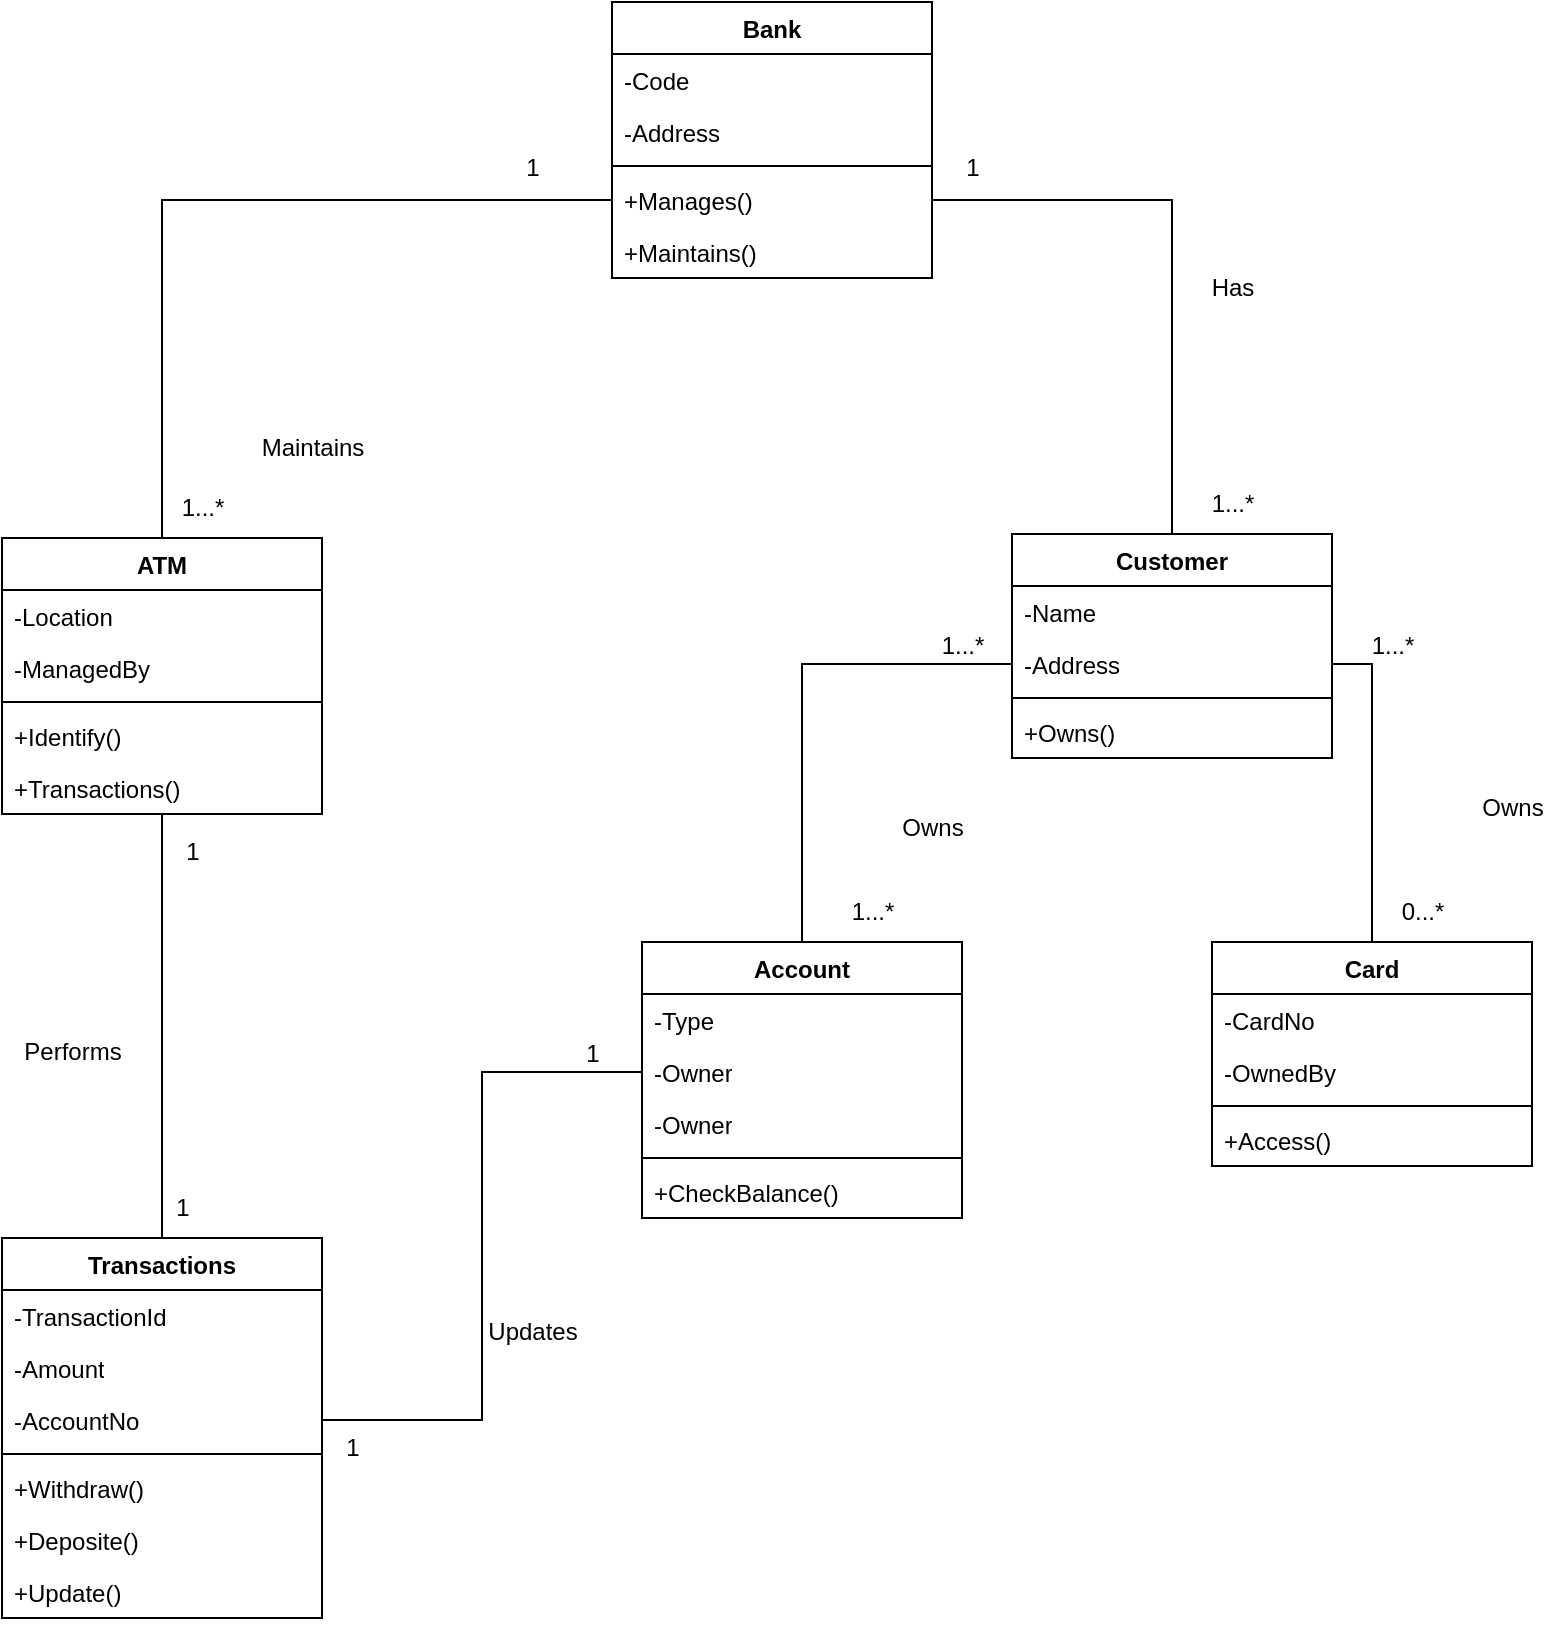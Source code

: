 <mxfile>
    <diagram id="C5RBs43oDa-KdzZeNtuy" name="Page-1">
        <mxGraphModel dx="908" dy="845" grid="1" gridSize="10" guides="1" tooltips="1" connect="1" arrows="1" fold="1" page="1" pageScale="1" pageWidth="827" pageHeight="1169" math="0" shadow="0">
            <root>
                <mxCell id="WIyWlLk6GJQsqaUBKTNV-0"/>
                <mxCell id="WIyWlLk6GJQsqaUBKTNV-1" parent="WIyWlLk6GJQsqaUBKTNV-0"/>
                <mxCell id="vBzhF_Si6mm2w_rLmE1z-6" value="Bank" style="swimlane;fontStyle=1;align=center;verticalAlign=top;childLayout=stackLayout;horizontal=1;startSize=26;horizontalStack=0;resizeParent=1;resizeParentMax=0;resizeLast=0;collapsible=1;marginBottom=0;whiteSpace=wrap;html=1;" parent="WIyWlLk6GJQsqaUBKTNV-1" vertex="1">
                    <mxGeometry x="340" y="40" width="160" height="138" as="geometry"/>
                </mxCell>
                <mxCell id="vBzhF_Si6mm2w_rLmE1z-7" value="-Code" style="text;strokeColor=none;fillColor=none;align=left;verticalAlign=top;spacingLeft=4;spacingRight=4;overflow=hidden;rotatable=0;points=[[0,0.5],[1,0.5]];portConstraint=eastwest;whiteSpace=wrap;html=1;" parent="vBzhF_Si6mm2w_rLmE1z-6" vertex="1">
                    <mxGeometry y="26" width="160" height="26" as="geometry"/>
                </mxCell>
                <mxCell id="vBzhF_Si6mm2w_rLmE1z-10" value="-Address" style="text;strokeColor=none;fillColor=none;align=left;verticalAlign=top;spacingLeft=4;spacingRight=4;overflow=hidden;rotatable=0;points=[[0,0.5],[1,0.5]];portConstraint=eastwest;whiteSpace=wrap;html=1;" parent="vBzhF_Si6mm2w_rLmE1z-6" vertex="1">
                    <mxGeometry y="52" width="160" height="26" as="geometry"/>
                </mxCell>
                <mxCell id="vBzhF_Si6mm2w_rLmE1z-8" value="" style="line;strokeWidth=1;fillColor=none;align=left;verticalAlign=middle;spacingTop=-1;spacingLeft=3;spacingRight=3;rotatable=0;labelPosition=right;points=[];portConstraint=eastwest;strokeColor=inherit;" parent="vBzhF_Si6mm2w_rLmE1z-6" vertex="1">
                    <mxGeometry y="78" width="160" height="8" as="geometry"/>
                </mxCell>
                <mxCell id="vBzhF_Si6mm2w_rLmE1z-9" value="+Manages()&lt;span style=&quot;color: rgba(0, 0, 0, 0); font-family: monospace; font-size: 0px; text-wrap: nowrap;&quot;&gt;%3CmxGraphModel%3E%3Croot%3E%3CmxCell%20id%3D%220%22%2F%3E%3CmxCell%20id%3D%221%22%20parent%3D%220%22%2F%3E%3CmxCell%20id%3D%222%22%20value%3D%22%2BManages()%22%20style%3D%22text%3BstrokeColor%3Dnone%3BfillColor%3Dnone%3Balign%3Dleft%3BverticalAlign%3Dmiddle%3BspacingLeft%3D4%3BspacingRight%3D4%3Boverflow%3Dhidden%3Bpoints%3D%5B%5B0%2C0.5%5D%2C%5B1%2C0.5%5D%5D%3BportConstraint%3Deastwest%3Brotatable%3D0%3BwhiteSpace%3Dwrap%3Bhtml%3D1%3B%22%20vertex%3D%221%22%20parent%3D%221%22%3E%3CmxGeometry%20x%3D%22274%22%20y%3D%22350%22%20width%3D%22140%22%20height%3D%2230%22%20as%3D%22geometry%22%2F%3E%3C%2FmxCell%3E%3C%2Froot%3E%3C%2FmxGraphModel%3E&lt;/span&gt;" style="text;strokeColor=none;fillColor=none;align=left;verticalAlign=top;spacingLeft=4;spacingRight=4;overflow=hidden;rotatable=0;points=[[0,0.5],[1,0.5]];portConstraint=eastwest;whiteSpace=wrap;html=1;" parent="vBzhF_Si6mm2w_rLmE1z-6" vertex="1">
                    <mxGeometry y="86" width="160" height="26" as="geometry"/>
                </mxCell>
                <mxCell id="vBzhF_Si6mm2w_rLmE1z-11" value="+Maintains()" style="text;strokeColor=none;fillColor=none;align=left;verticalAlign=top;spacingLeft=4;spacingRight=4;overflow=hidden;rotatable=0;points=[[0,0.5],[1,0.5]];portConstraint=eastwest;whiteSpace=wrap;html=1;" parent="vBzhF_Si6mm2w_rLmE1z-6" vertex="1">
                    <mxGeometry y="112" width="160" height="26" as="geometry"/>
                </mxCell>
                <mxCell id="vBzhF_Si6mm2w_rLmE1z-12" value="Customer" style="swimlane;fontStyle=1;align=center;verticalAlign=top;childLayout=stackLayout;horizontal=1;startSize=26;horizontalStack=0;resizeParent=1;resizeParentMax=0;resizeLast=0;collapsible=1;marginBottom=0;whiteSpace=wrap;html=1;" parent="WIyWlLk6GJQsqaUBKTNV-1" vertex="1">
                    <mxGeometry x="540" y="306" width="160" height="112" as="geometry"/>
                </mxCell>
                <mxCell id="vBzhF_Si6mm2w_rLmE1z-13" value="-Name" style="text;strokeColor=none;fillColor=none;align=left;verticalAlign=top;spacingLeft=4;spacingRight=4;overflow=hidden;rotatable=0;points=[[0,0.5],[1,0.5]];portConstraint=eastwest;whiteSpace=wrap;html=1;" parent="vBzhF_Si6mm2w_rLmE1z-12" vertex="1">
                    <mxGeometry y="26" width="160" height="26" as="geometry"/>
                </mxCell>
                <mxCell id="vBzhF_Si6mm2w_rLmE1z-17" value="-Address" style="text;strokeColor=none;fillColor=none;align=left;verticalAlign=top;spacingLeft=4;spacingRight=4;overflow=hidden;rotatable=0;points=[[0,0.5],[1,0.5]];portConstraint=eastwest;whiteSpace=wrap;html=1;" parent="vBzhF_Si6mm2w_rLmE1z-12" vertex="1">
                    <mxGeometry y="52" width="160" height="26" as="geometry"/>
                </mxCell>
                <mxCell id="vBzhF_Si6mm2w_rLmE1z-14" value="" style="line;strokeWidth=1;fillColor=none;align=left;verticalAlign=middle;spacingTop=-1;spacingLeft=3;spacingRight=3;rotatable=0;labelPosition=right;points=[];portConstraint=eastwest;strokeColor=inherit;" parent="vBzhF_Si6mm2w_rLmE1z-12" vertex="1">
                    <mxGeometry y="78" width="160" height="8" as="geometry"/>
                </mxCell>
                <mxCell id="vBzhF_Si6mm2w_rLmE1z-15" value="+Owns()" style="text;strokeColor=none;fillColor=none;align=left;verticalAlign=top;spacingLeft=4;spacingRight=4;overflow=hidden;rotatable=0;points=[[0,0.5],[1,0.5]];portConstraint=eastwest;whiteSpace=wrap;html=1;" parent="vBzhF_Si6mm2w_rLmE1z-12" vertex="1">
                    <mxGeometry y="86" width="160" height="26" as="geometry"/>
                </mxCell>
                <mxCell id="vBzhF_Si6mm2w_rLmE1z-62" style="edgeStyle=orthogonalEdgeStyle;rounded=0;orthogonalLoop=1;jettySize=auto;html=1;exitX=0.5;exitY=1;exitDx=0;exitDy=0;endArrow=none;endFill=0;" parent="WIyWlLk6GJQsqaUBKTNV-1" source="vBzhF_Si6mm2w_rLmE1z-18" target="vBzhF_Si6mm2w_rLmE1z-34" edge="1">
                    <mxGeometry relative="1" as="geometry"/>
                </mxCell>
                <mxCell id="vBzhF_Si6mm2w_rLmE1z-18" value="ATM" style="swimlane;fontStyle=1;align=center;verticalAlign=top;childLayout=stackLayout;horizontal=1;startSize=26;horizontalStack=0;resizeParent=1;resizeParentMax=0;resizeLast=0;collapsible=1;marginBottom=0;whiteSpace=wrap;html=1;" parent="WIyWlLk6GJQsqaUBKTNV-1" vertex="1">
                    <mxGeometry x="35" y="308" width="160" height="138" as="geometry"/>
                </mxCell>
                <mxCell id="vBzhF_Si6mm2w_rLmE1z-19" value="-Location" style="text;strokeColor=none;fillColor=none;align=left;verticalAlign=top;spacingLeft=4;spacingRight=4;overflow=hidden;rotatable=0;points=[[0,0.5],[1,0.5]];portConstraint=eastwest;whiteSpace=wrap;html=1;" parent="vBzhF_Si6mm2w_rLmE1z-18" vertex="1">
                    <mxGeometry y="26" width="160" height="26" as="geometry"/>
                </mxCell>
                <mxCell id="vBzhF_Si6mm2w_rLmE1z-20" value="-ManagedBy" style="text;strokeColor=none;fillColor=none;align=left;verticalAlign=top;spacingLeft=4;spacingRight=4;overflow=hidden;rotatable=0;points=[[0,0.5],[1,0.5]];portConstraint=eastwest;whiteSpace=wrap;html=1;" parent="vBzhF_Si6mm2w_rLmE1z-18" vertex="1">
                    <mxGeometry y="52" width="160" height="26" as="geometry"/>
                </mxCell>
                <mxCell id="vBzhF_Si6mm2w_rLmE1z-21" value="" style="line;strokeWidth=1;fillColor=none;align=left;verticalAlign=middle;spacingTop=-1;spacingLeft=3;spacingRight=3;rotatable=0;labelPosition=right;points=[];portConstraint=eastwest;strokeColor=inherit;" parent="vBzhF_Si6mm2w_rLmE1z-18" vertex="1">
                    <mxGeometry y="78" width="160" height="8" as="geometry"/>
                </mxCell>
                <mxCell id="vBzhF_Si6mm2w_rLmE1z-22" value="+Identify()" style="text;strokeColor=none;fillColor=none;align=left;verticalAlign=top;spacingLeft=4;spacingRight=4;overflow=hidden;rotatable=0;points=[[0,0.5],[1,0.5]];portConstraint=eastwest;whiteSpace=wrap;html=1;" parent="vBzhF_Si6mm2w_rLmE1z-18" vertex="1">
                    <mxGeometry y="86" width="160" height="26" as="geometry"/>
                </mxCell>
                <mxCell id="vBzhF_Si6mm2w_rLmE1z-23" value="+Transactions()" style="text;strokeColor=none;fillColor=none;align=left;verticalAlign=top;spacingLeft=4;spacingRight=4;overflow=hidden;rotatable=0;points=[[0,0.5],[1,0.5]];portConstraint=eastwest;whiteSpace=wrap;html=1;" parent="vBzhF_Si6mm2w_rLmE1z-18" vertex="1">
                    <mxGeometry y="112" width="160" height="26" as="geometry"/>
                </mxCell>
                <mxCell id="vBzhF_Si6mm2w_rLmE1z-24" value="Account" style="swimlane;fontStyle=1;align=center;verticalAlign=top;childLayout=stackLayout;horizontal=1;startSize=26;horizontalStack=0;resizeParent=1;resizeParentMax=0;resizeLast=0;collapsible=1;marginBottom=0;whiteSpace=wrap;html=1;" parent="WIyWlLk6GJQsqaUBKTNV-1" vertex="1">
                    <mxGeometry x="355" y="510" width="160" height="138" as="geometry"/>
                </mxCell>
                <mxCell id="vBzhF_Si6mm2w_rLmE1z-25" value="-Type" style="text;strokeColor=none;fillColor=none;align=left;verticalAlign=top;spacingLeft=4;spacingRight=4;overflow=hidden;rotatable=0;points=[[0,0.5],[1,0.5]];portConstraint=eastwest;whiteSpace=wrap;html=1;" parent="vBzhF_Si6mm2w_rLmE1z-24" vertex="1">
                    <mxGeometry y="26" width="160" height="26" as="geometry"/>
                </mxCell>
                <mxCell id="vBzhF_Si6mm2w_rLmE1z-26" value="-Owner" style="text;strokeColor=none;fillColor=none;align=left;verticalAlign=top;spacingLeft=4;spacingRight=4;overflow=hidden;rotatable=0;points=[[0,0.5],[1,0.5]];portConstraint=eastwest;whiteSpace=wrap;html=1;" parent="vBzhF_Si6mm2w_rLmE1z-24" vertex="1">
                    <mxGeometry y="52" width="160" height="26" as="geometry"/>
                </mxCell>
                <mxCell id="vBzhF_Si6mm2w_rLmE1z-40" value="-Owner" style="text;strokeColor=none;fillColor=none;align=left;verticalAlign=top;spacingLeft=4;spacingRight=4;overflow=hidden;rotatable=0;points=[[0,0.5],[1,0.5]];portConstraint=eastwest;whiteSpace=wrap;html=1;" parent="vBzhF_Si6mm2w_rLmE1z-24" vertex="1">
                    <mxGeometry y="78" width="160" height="26" as="geometry"/>
                </mxCell>
                <mxCell id="vBzhF_Si6mm2w_rLmE1z-27" value="" style="line;strokeWidth=1;fillColor=none;align=left;verticalAlign=middle;spacingTop=-1;spacingLeft=3;spacingRight=3;rotatable=0;labelPosition=right;points=[];portConstraint=eastwest;strokeColor=inherit;" parent="vBzhF_Si6mm2w_rLmE1z-24" vertex="1">
                    <mxGeometry y="104" width="160" height="8" as="geometry"/>
                </mxCell>
                <mxCell id="vBzhF_Si6mm2w_rLmE1z-28" value="+CheckBalance()" style="text;strokeColor=none;fillColor=none;align=left;verticalAlign=top;spacingLeft=4;spacingRight=4;overflow=hidden;rotatable=0;points=[[0,0.5],[1,0.5]];portConstraint=eastwest;whiteSpace=wrap;html=1;" parent="vBzhF_Si6mm2w_rLmE1z-24" vertex="1">
                    <mxGeometry y="112" width="160" height="26" as="geometry"/>
                </mxCell>
                <mxCell id="vBzhF_Si6mm2w_rLmE1z-29" value="Card" style="swimlane;fontStyle=1;align=center;verticalAlign=top;childLayout=stackLayout;horizontal=1;startSize=26;horizontalStack=0;resizeParent=1;resizeParentMax=0;resizeLast=0;collapsible=1;marginBottom=0;whiteSpace=wrap;html=1;" parent="WIyWlLk6GJQsqaUBKTNV-1" vertex="1">
                    <mxGeometry x="640" y="510" width="160" height="112" as="geometry"/>
                </mxCell>
                <mxCell id="vBzhF_Si6mm2w_rLmE1z-30" value="-CardNo" style="text;strokeColor=none;fillColor=none;align=left;verticalAlign=top;spacingLeft=4;spacingRight=4;overflow=hidden;rotatable=0;points=[[0,0.5],[1,0.5]];portConstraint=eastwest;whiteSpace=wrap;html=1;" parent="vBzhF_Si6mm2w_rLmE1z-29" vertex="1">
                    <mxGeometry y="26" width="160" height="26" as="geometry"/>
                </mxCell>
                <mxCell id="vBzhF_Si6mm2w_rLmE1z-31" value="-OwnedBy" style="text;strokeColor=none;fillColor=none;align=left;verticalAlign=top;spacingLeft=4;spacingRight=4;overflow=hidden;rotatable=0;points=[[0,0.5],[1,0.5]];portConstraint=eastwest;whiteSpace=wrap;html=1;" parent="vBzhF_Si6mm2w_rLmE1z-29" vertex="1">
                    <mxGeometry y="52" width="160" height="26" as="geometry"/>
                </mxCell>
                <mxCell id="vBzhF_Si6mm2w_rLmE1z-32" value="" style="line;strokeWidth=1;fillColor=none;align=left;verticalAlign=middle;spacingTop=-1;spacingLeft=3;spacingRight=3;rotatable=0;labelPosition=right;points=[];portConstraint=eastwest;strokeColor=inherit;" parent="vBzhF_Si6mm2w_rLmE1z-29" vertex="1">
                    <mxGeometry y="78" width="160" height="8" as="geometry"/>
                </mxCell>
                <mxCell id="vBzhF_Si6mm2w_rLmE1z-33" value="+Access()" style="text;strokeColor=none;fillColor=none;align=left;verticalAlign=top;spacingLeft=4;spacingRight=4;overflow=hidden;rotatable=0;points=[[0,0.5],[1,0.5]];portConstraint=eastwest;whiteSpace=wrap;html=1;" parent="vBzhF_Si6mm2w_rLmE1z-29" vertex="1">
                    <mxGeometry y="86" width="160" height="26" as="geometry"/>
                </mxCell>
                <mxCell id="vBzhF_Si6mm2w_rLmE1z-34" value="Transactions" style="swimlane;fontStyle=1;align=center;verticalAlign=top;childLayout=stackLayout;horizontal=1;startSize=26;horizontalStack=0;resizeParent=1;resizeParentMax=0;resizeLast=0;collapsible=1;marginBottom=0;whiteSpace=wrap;html=1;" parent="WIyWlLk6GJQsqaUBKTNV-1" vertex="1">
                    <mxGeometry x="35" y="658" width="160" height="190" as="geometry"/>
                </mxCell>
                <mxCell id="vBzhF_Si6mm2w_rLmE1z-35" value="-TransactionId" style="text;strokeColor=none;fillColor=none;align=left;verticalAlign=top;spacingLeft=4;spacingRight=4;overflow=hidden;rotatable=0;points=[[0,0.5],[1,0.5]];portConstraint=eastwest;whiteSpace=wrap;html=1;" parent="vBzhF_Si6mm2w_rLmE1z-34" vertex="1">
                    <mxGeometry y="26" width="160" height="26" as="geometry"/>
                </mxCell>
                <mxCell id="vBzhF_Si6mm2w_rLmE1z-43" value="-Amount" style="text;strokeColor=none;fillColor=none;align=left;verticalAlign=top;spacingLeft=4;spacingRight=4;overflow=hidden;rotatable=0;points=[[0,0.5],[1,0.5]];portConstraint=eastwest;whiteSpace=wrap;html=1;" parent="vBzhF_Si6mm2w_rLmE1z-34" vertex="1">
                    <mxGeometry y="52" width="160" height="26" as="geometry"/>
                </mxCell>
                <mxCell id="vBzhF_Si6mm2w_rLmE1z-42" value="-AccountNo" style="text;strokeColor=none;fillColor=none;align=left;verticalAlign=top;spacingLeft=4;spacingRight=4;overflow=hidden;rotatable=0;points=[[0,0.5],[1,0.5]];portConstraint=eastwest;whiteSpace=wrap;html=1;" parent="vBzhF_Si6mm2w_rLmE1z-34" vertex="1">
                    <mxGeometry y="78" width="160" height="26" as="geometry"/>
                </mxCell>
                <mxCell id="vBzhF_Si6mm2w_rLmE1z-37" value="" style="line;strokeWidth=1;fillColor=none;align=left;verticalAlign=middle;spacingTop=-1;spacingLeft=3;spacingRight=3;rotatable=0;labelPosition=right;points=[];portConstraint=eastwest;strokeColor=inherit;" parent="vBzhF_Si6mm2w_rLmE1z-34" vertex="1">
                    <mxGeometry y="104" width="160" height="8" as="geometry"/>
                </mxCell>
                <mxCell id="vBzhF_Si6mm2w_rLmE1z-38" value="+Withdraw()" style="text;strokeColor=none;fillColor=none;align=left;verticalAlign=top;spacingLeft=4;spacingRight=4;overflow=hidden;rotatable=0;points=[[0,0.5],[1,0.5]];portConstraint=eastwest;whiteSpace=wrap;html=1;" parent="vBzhF_Si6mm2w_rLmE1z-34" vertex="1">
                    <mxGeometry y="112" width="160" height="26" as="geometry"/>
                </mxCell>
                <mxCell id="vBzhF_Si6mm2w_rLmE1z-39" value="+Deposite()" style="text;strokeColor=none;fillColor=none;align=left;verticalAlign=top;spacingLeft=4;spacingRight=4;overflow=hidden;rotatable=0;points=[[0,0.5],[1,0.5]];portConstraint=eastwest;whiteSpace=wrap;html=1;" parent="vBzhF_Si6mm2w_rLmE1z-34" vertex="1">
                    <mxGeometry y="138" width="160" height="26" as="geometry"/>
                </mxCell>
                <mxCell id="vBzhF_Si6mm2w_rLmE1z-44" value="+Update()" style="text;strokeColor=none;fillColor=none;align=left;verticalAlign=top;spacingLeft=4;spacingRight=4;overflow=hidden;rotatable=0;points=[[0,0.5],[1,0.5]];portConstraint=eastwest;whiteSpace=wrap;html=1;" parent="vBzhF_Si6mm2w_rLmE1z-34" vertex="1">
                    <mxGeometry y="164" width="160" height="26" as="geometry"/>
                </mxCell>
                <mxCell id="vBzhF_Si6mm2w_rLmE1z-45" style="edgeStyle=orthogonalEdgeStyle;rounded=0;orthogonalLoop=1;jettySize=auto;html=1;exitX=1;exitY=0.5;exitDx=0;exitDy=0;endArrow=none;endFill=0;" parent="WIyWlLk6GJQsqaUBKTNV-1" source="vBzhF_Si6mm2w_rLmE1z-9" target="vBzhF_Si6mm2w_rLmE1z-12" edge="1">
                    <mxGeometry relative="1" as="geometry"/>
                </mxCell>
                <mxCell id="vBzhF_Si6mm2w_rLmE1z-46" value="1" style="text;html=1;align=center;verticalAlign=middle;resizable=0;points=[];autosize=1;strokeColor=none;fillColor=none;" parent="WIyWlLk6GJQsqaUBKTNV-1" vertex="1">
                    <mxGeometry x="505" y="108" width="30" height="30" as="geometry"/>
                </mxCell>
                <mxCell id="vBzhF_Si6mm2w_rLmE1z-47" value="1...*" style="text;html=1;align=center;verticalAlign=middle;resizable=0;points=[];autosize=1;strokeColor=none;fillColor=none;" parent="WIyWlLk6GJQsqaUBKTNV-1" vertex="1">
                    <mxGeometry x="630" y="276" width="40" height="30" as="geometry"/>
                </mxCell>
                <mxCell id="vBzhF_Si6mm2w_rLmE1z-48" value="Has" style="text;html=1;align=center;verticalAlign=middle;resizable=0;points=[];autosize=1;strokeColor=none;fillColor=none;" parent="WIyWlLk6GJQsqaUBKTNV-1" vertex="1">
                    <mxGeometry x="630" y="168" width="40" height="30" as="geometry"/>
                </mxCell>
                <mxCell id="vBzhF_Si6mm2w_rLmE1z-49" style="edgeStyle=orthogonalEdgeStyle;rounded=0;orthogonalLoop=1;jettySize=auto;html=1;exitX=0;exitY=0.5;exitDx=0;exitDy=0;entryX=0.5;entryY=0;entryDx=0;entryDy=0;endArrow=none;endFill=0;" parent="WIyWlLk6GJQsqaUBKTNV-1" source="vBzhF_Si6mm2w_rLmE1z-9" target="vBzhF_Si6mm2w_rLmE1z-18" edge="1">
                    <mxGeometry relative="1" as="geometry"/>
                </mxCell>
                <mxCell id="vBzhF_Si6mm2w_rLmE1z-50" value="1" style="text;html=1;align=center;verticalAlign=middle;resizable=0;points=[];autosize=1;strokeColor=none;fillColor=none;" parent="WIyWlLk6GJQsqaUBKTNV-1" vertex="1">
                    <mxGeometry x="285" y="108" width="30" height="30" as="geometry"/>
                </mxCell>
                <mxCell id="vBzhF_Si6mm2w_rLmE1z-51" value="1...*" style="text;html=1;align=center;verticalAlign=middle;resizable=0;points=[];autosize=1;strokeColor=none;fillColor=none;" parent="WIyWlLk6GJQsqaUBKTNV-1" vertex="1">
                    <mxGeometry x="115" y="278" width="40" height="30" as="geometry"/>
                </mxCell>
                <mxCell id="vBzhF_Si6mm2w_rLmE1z-52" value="Maintains" style="text;html=1;align=center;verticalAlign=middle;resizable=0;points=[];autosize=1;strokeColor=none;fillColor=none;" parent="WIyWlLk6GJQsqaUBKTNV-1" vertex="1">
                    <mxGeometry x="155" y="248" width="70" height="30" as="geometry"/>
                </mxCell>
                <mxCell id="vBzhF_Si6mm2w_rLmE1z-53" style="edgeStyle=orthogonalEdgeStyle;rounded=0;orthogonalLoop=1;jettySize=auto;html=1;exitX=0;exitY=0.5;exitDx=0;exitDy=0;entryX=0.5;entryY=0;entryDx=0;entryDy=0;endArrow=none;endFill=0;" parent="WIyWlLk6GJQsqaUBKTNV-1" source="vBzhF_Si6mm2w_rLmE1z-17" target="vBzhF_Si6mm2w_rLmE1z-24" edge="1">
                    <mxGeometry relative="1" as="geometry"/>
                </mxCell>
                <mxCell id="vBzhF_Si6mm2w_rLmE1z-54" value="1...*" style="text;html=1;align=center;verticalAlign=middle;resizable=0;points=[];autosize=1;strokeColor=none;fillColor=none;" parent="WIyWlLk6GJQsqaUBKTNV-1" vertex="1">
                    <mxGeometry x="495" y="347" width="40" height="30" as="geometry"/>
                </mxCell>
                <mxCell id="vBzhF_Si6mm2w_rLmE1z-55" value="1...*" style="text;html=1;align=center;verticalAlign=middle;resizable=0;points=[];autosize=1;strokeColor=none;fillColor=none;" parent="WIyWlLk6GJQsqaUBKTNV-1" vertex="1">
                    <mxGeometry x="450" y="480" width="40" height="30" as="geometry"/>
                </mxCell>
                <mxCell id="vBzhF_Si6mm2w_rLmE1z-56" value="Owns" style="text;html=1;align=center;verticalAlign=middle;resizable=0;points=[];autosize=1;strokeColor=none;fillColor=none;" parent="WIyWlLk6GJQsqaUBKTNV-1" vertex="1">
                    <mxGeometry x="475" y="438" width="50" height="30" as="geometry"/>
                </mxCell>
                <mxCell id="vBzhF_Si6mm2w_rLmE1z-57" style="edgeStyle=orthogonalEdgeStyle;rounded=0;orthogonalLoop=1;jettySize=auto;html=1;exitX=1;exitY=0.5;exitDx=0;exitDy=0;entryX=0.5;entryY=0;entryDx=0;entryDy=0;endArrow=none;endFill=0;" parent="WIyWlLk6GJQsqaUBKTNV-1" source="vBzhF_Si6mm2w_rLmE1z-17" target="vBzhF_Si6mm2w_rLmE1z-29" edge="1">
                    <mxGeometry relative="1" as="geometry"/>
                </mxCell>
                <mxCell id="vBzhF_Si6mm2w_rLmE1z-58" value="1...*" style="text;html=1;align=center;verticalAlign=middle;resizable=0;points=[];autosize=1;strokeColor=none;fillColor=none;" parent="WIyWlLk6GJQsqaUBKTNV-1" vertex="1">
                    <mxGeometry x="710" y="347" width="40" height="30" as="geometry"/>
                </mxCell>
                <mxCell id="vBzhF_Si6mm2w_rLmE1z-59" value="0...*" style="text;html=1;align=center;verticalAlign=middle;resizable=0;points=[];autosize=1;strokeColor=none;fillColor=none;" parent="WIyWlLk6GJQsqaUBKTNV-1" vertex="1">
                    <mxGeometry x="725" y="480" width="40" height="30" as="geometry"/>
                </mxCell>
                <mxCell id="vBzhF_Si6mm2w_rLmE1z-60" value="Owns" style="text;html=1;align=center;verticalAlign=middle;resizable=0;points=[];autosize=1;strokeColor=none;fillColor=none;" parent="WIyWlLk6GJQsqaUBKTNV-1" vertex="1">
                    <mxGeometry x="765" y="428" width="50" height="30" as="geometry"/>
                </mxCell>
                <mxCell id="vBzhF_Si6mm2w_rLmE1z-63" value="1" style="text;html=1;align=center;verticalAlign=middle;resizable=0;points=[];autosize=1;strokeColor=none;fillColor=none;" parent="WIyWlLk6GJQsqaUBKTNV-1" vertex="1">
                    <mxGeometry x="115" y="450" width="30" height="30" as="geometry"/>
                </mxCell>
                <mxCell id="vBzhF_Si6mm2w_rLmE1z-64" value="1" style="text;html=1;align=center;verticalAlign=middle;resizable=0;points=[];autosize=1;strokeColor=none;fillColor=none;" parent="WIyWlLk6GJQsqaUBKTNV-1" vertex="1">
                    <mxGeometry x="110" y="628" width="30" height="30" as="geometry"/>
                </mxCell>
                <mxCell id="vBzhF_Si6mm2w_rLmE1z-65" value="Performs" style="text;html=1;align=center;verticalAlign=middle;resizable=0;points=[];autosize=1;strokeColor=none;fillColor=none;" parent="WIyWlLk6GJQsqaUBKTNV-1" vertex="1">
                    <mxGeometry x="35" y="550" width="70" height="30" as="geometry"/>
                </mxCell>
                <mxCell id="vBzhF_Si6mm2w_rLmE1z-66" style="edgeStyle=orthogonalEdgeStyle;rounded=0;orthogonalLoop=1;jettySize=auto;html=1;exitX=0;exitY=0.5;exitDx=0;exitDy=0;entryX=1;entryY=0.5;entryDx=0;entryDy=0;endArrow=none;endFill=0;" parent="WIyWlLk6GJQsqaUBKTNV-1" source="vBzhF_Si6mm2w_rLmE1z-26" target="vBzhF_Si6mm2w_rLmE1z-42" edge="1">
                    <mxGeometry relative="1" as="geometry"/>
                </mxCell>
                <mxCell id="vBzhF_Si6mm2w_rLmE1z-67" value="1" style="text;html=1;align=center;verticalAlign=middle;resizable=0;points=[];autosize=1;strokeColor=none;fillColor=none;" parent="WIyWlLk6GJQsqaUBKTNV-1" vertex="1">
                    <mxGeometry x="315" y="551" width="30" height="30" as="geometry"/>
                </mxCell>
                <mxCell id="vBzhF_Si6mm2w_rLmE1z-69" value="1" style="text;html=1;align=center;verticalAlign=middle;resizable=0;points=[];autosize=1;strokeColor=none;fillColor=none;" parent="WIyWlLk6GJQsqaUBKTNV-1" vertex="1">
                    <mxGeometry x="195" y="748" width="30" height="30" as="geometry"/>
                </mxCell>
                <mxCell id="vBzhF_Si6mm2w_rLmE1z-70" value="Updates" style="text;html=1;align=center;verticalAlign=middle;resizable=0;points=[];autosize=1;strokeColor=none;fillColor=none;" parent="WIyWlLk6GJQsqaUBKTNV-1" vertex="1">
                    <mxGeometry x="265" y="690" width="70" height="30" as="geometry"/>
                </mxCell>
            </root>
        </mxGraphModel>
    </diagram>
</mxfile>